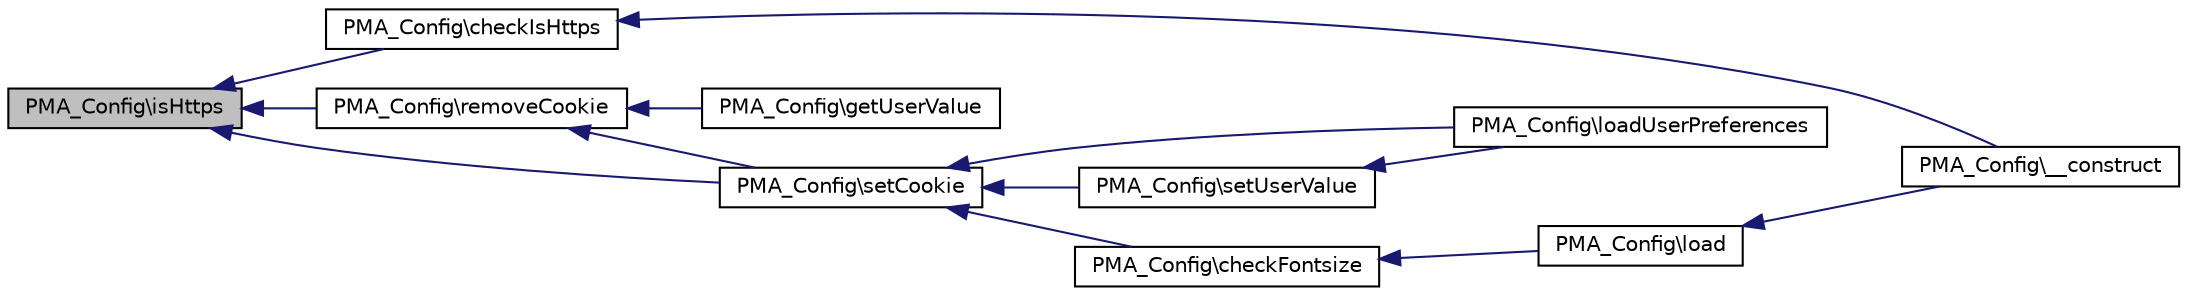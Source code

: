 digraph G
{
  edge [fontname="Helvetica",fontsize="10",labelfontname="Helvetica",labelfontsize="10"];
  node [fontname="Helvetica",fontsize="10",shape=record];
  rankdir="LR";
  Node1 [label="PMA_Config\\isHttps",height=0.2,width=0.4,color="black", fillcolor="grey75", style="filled" fontcolor="black"];
  Node1 -> Node2 [dir="back",color="midnightblue",fontsize="10",style="solid",fontname="Helvetica"];
  Node2 [label="PMA_Config\\checkIsHttps",height=0.2,width=0.4,color="black", fillcolor="white", style="filled",URL="$classPMA__Config.html#a84418c2306648d6a67beb626b2d74713",tooltip="check for https"];
  Node2 -> Node3 [dir="back",color="midnightblue",fontsize="10",style="solid",fontname="Helvetica"];
  Node3 [label="PMA_Config\\__construct",height=0.2,width=0.4,color="black", fillcolor="white", style="filled",URL="$classPMA__Config.html#a9237899ec13646870eb8cc8c813e8841",tooltip="constructor"];
  Node1 -> Node4 [dir="back",color="midnightblue",fontsize="10",style="solid",fontname="Helvetica"];
  Node4 [label="PMA_Config\\removeCookie",height=0.2,width=0.4,color="black", fillcolor="white", style="filled",URL="$classPMA__Config.html#a276a8a3f3a71e4b68655210144bb3204",tooltip="removes cookie"];
  Node4 -> Node5 [dir="back",color="midnightblue",fontsize="10",style="solid",fontname="Helvetica"];
  Node5 [label="PMA_Config\\getUserValue",height=0.2,width=0.4,color="black", fillcolor="white", style="filled",URL="$classPMA__Config.html#a4babc6c99410b0753e3fa7d09e4e862d",tooltip="Reads value stored by setUserValue()."];
  Node4 -> Node6 [dir="back",color="midnightblue",fontsize="10",style="solid",fontname="Helvetica"];
  Node6 [label="PMA_Config\\setCookie",height=0.2,width=0.4,color="black", fillcolor="white", style="filled",URL="$classPMA__Config.html#a11d253f9b931b997d485048c2ed960a5",tooltip="sets cookie if value is different from current cokkie value, or removes if value is equal to default..."];
  Node6 -> Node7 [dir="back",color="midnightblue",fontsize="10",style="solid",fontname="Helvetica"];
  Node7 [label="PMA_Config\\loadUserPreferences",height=0.2,width=0.4,color="black", fillcolor="white", style="filled",URL="$classPMA__Config.html#a8ebd0e4951ac2269fac354000f3a4c35",tooltip="Loads user preferences and merges them with current config must be called after control connection ha..."];
  Node6 -> Node8 [dir="back",color="midnightblue",fontsize="10",style="solid",fontname="Helvetica"];
  Node8 [label="PMA_Config\\setUserValue",height=0.2,width=0.4,color="black", fillcolor="white", style="filled",URL="$classPMA__Config.html#a38eea5979760c33499a3c378e64853c7",tooltip="Sets config value which is stored in user preferences (if available) or in a cookie."];
  Node8 -> Node7 [dir="back",color="midnightblue",fontsize="10",style="solid",fontname="Helvetica"];
  Node6 -> Node9 [dir="back",color="midnightblue",fontsize="10",style="solid",fontname="Helvetica"];
  Node9 [label="PMA_Config\\checkFontsize",height=0.2,width=0.4,color="black", fillcolor="white", style="filled",URL="$classPMA__Config.html#af3b7fc7efc6f5c54956ac12188364942",tooltip="checks for font size configuration, and sets font size as requested by user"];
  Node9 -> Node10 [dir="back",color="midnightblue",fontsize="10",style="solid",fontname="Helvetica"];
  Node10 [label="PMA_Config\\load",height=0.2,width=0.4,color="black", fillcolor="white", style="filled",URL="$classPMA__Config.html#aa096afab47dd6c435cb5f5de6a19275a",tooltip="loads configuration from $source, usally the config file should be called on object creation..."];
  Node10 -> Node3 [dir="back",color="midnightblue",fontsize="10",style="solid",fontname="Helvetica"];
  Node1 -> Node6 [dir="back",color="midnightblue",fontsize="10",style="solid",fontname="Helvetica"];
}
